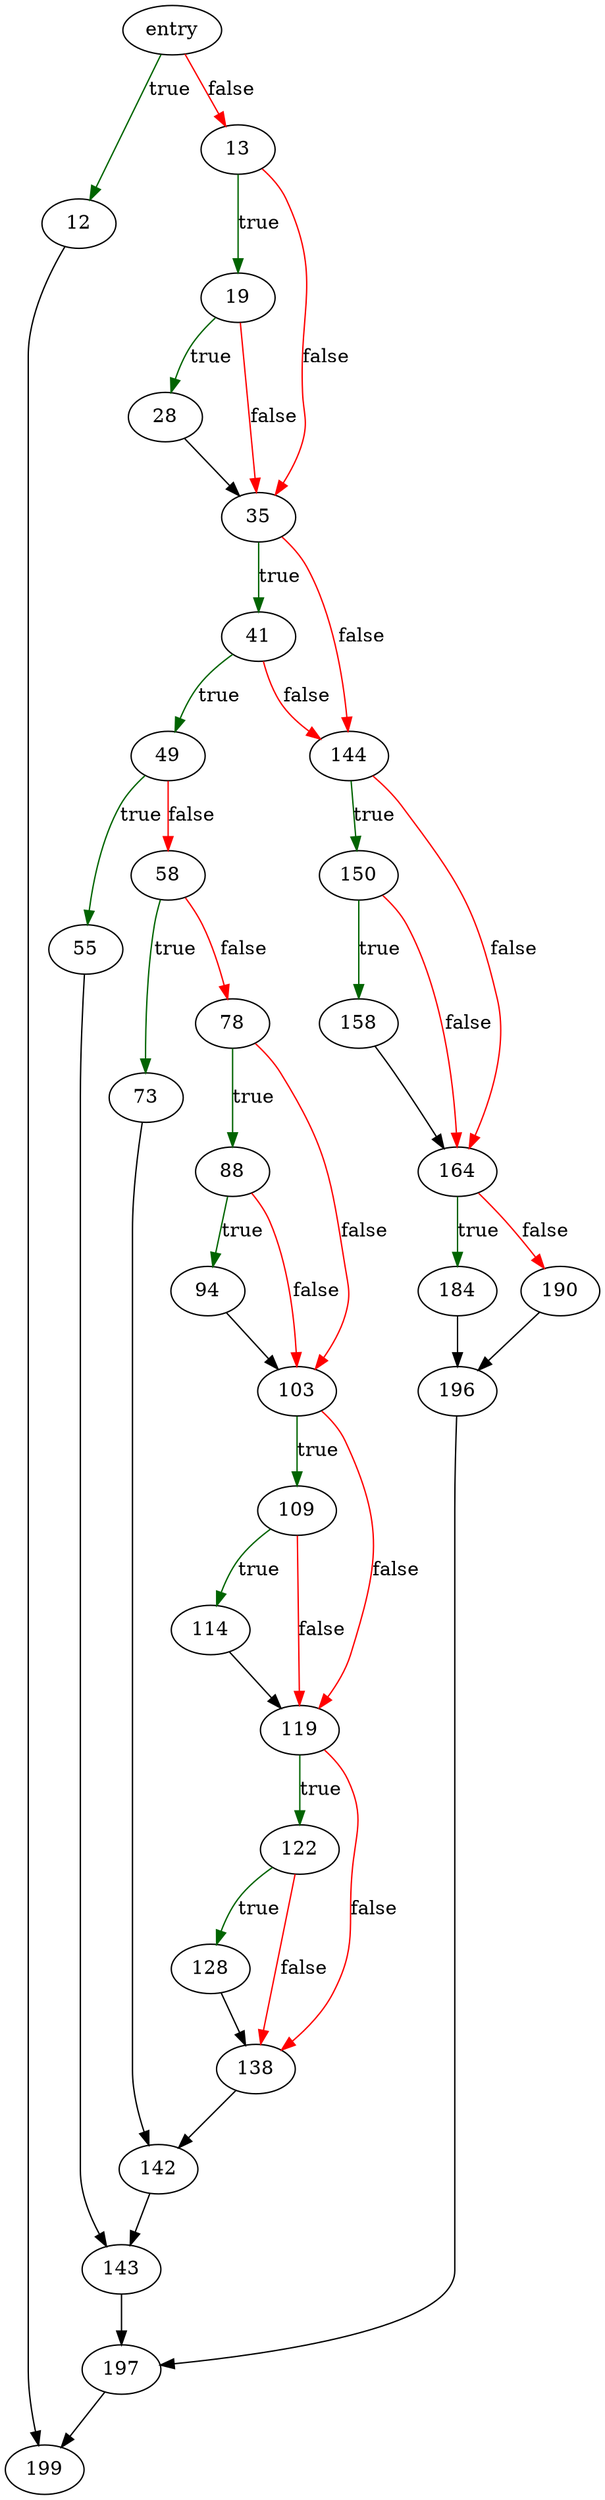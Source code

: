 digraph "substExpr" {
	// Node definitions.
	2 [label=entry];
	12;
	13;
	19;
	28;
	35;
	41;
	49;
	55;
	58;
	73;
	78;
	88;
	94;
	103;
	109;
	114;
	119;
	122;
	128;
	138;
	142;
	143;
	144;
	150;
	158;
	164;
	184;
	190;
	196;
	197;
	199;

	// Edge definitions.
	2 -> 12 [
		color=darkgreen
		label=true
	];
	2 -> 13 [
		color=red
		label=false
	];
	12 -> 199;
	13 -> 19 [
		color=darkgreen
		label=true
	];
	13 -> 35 [
		color=red
		label=false
	];
	19 -> 28 [
		color=darkgreen
		label=true
	];
	19 -> 35 [
		color=red
		label=false
	];
	28 -> 35;
	35 -> 41 [
		color=darkgreen
		label=true
	];
	35 -> 144 [
		color=red
		label=false
	];
	41 -> 49 [
		color=darkgreen
		label=true
	];
	41 -> 144 [
		color=red
		label=false
	];
	49 -> 55 [
		color=darkgreen
		label=true
	];
	49 -> 58 [
		color=red
		label=false
	];
	55 -> 143;
	58 -> 73 [
		color=darkgreen
		label=true
	];
	58 -> 78 [
		color=red
		label=false
	];
	73 -> 142;
	78 -> 88 [
		color=darkgreen
		label=true
	];
	78 -> 103 [
		color=red
		label=false
	];
	88 -> 94 [
		color=darkgreen
		label=true
	];
	88 -> 103 [
		color=red
		label=false
	];
	94 -> 103;
	103 -> 109 [
		color=darkgreen
		label=true
	];
	103 -> 119 [
		color=red
		label=false
	];
	109 -> 114 [
		color=darkgreen
		label=true
	];
	109 -> 119 [
		color=red
		label=false
	];
	114 -> 119;
	119 -> 122 [
		color=darkgreen
		label=true
	];
	119 -> 138 [
		color=red
		label=false
	];
	122 -> 128 [
		color=darkgreen
		label=true
	];
	122 -> 138 [
		color=red
		label=false
	];
	128 -> 138;
	138 -> 142;
	142 -> 143;
	143 -> 197;
	144 -> 150 [
		color=darkgreen
		label=true
	];
	144 -> 164 [
		color=red
		label=false
	];
	150 -> 158 [
		color=darkgreen
		label=true
	];
	150 -> 164 [
		color=red
		label=false
	];
	158 -> 164;
	164 -> 184 [
		color=darkgreen
		label=true
	];
	164 -> 190 [
		color=red
		label=false
	];
	184 -> 196;
	190 -> 196;
	196 -> 197;
	197 -> 199;
}